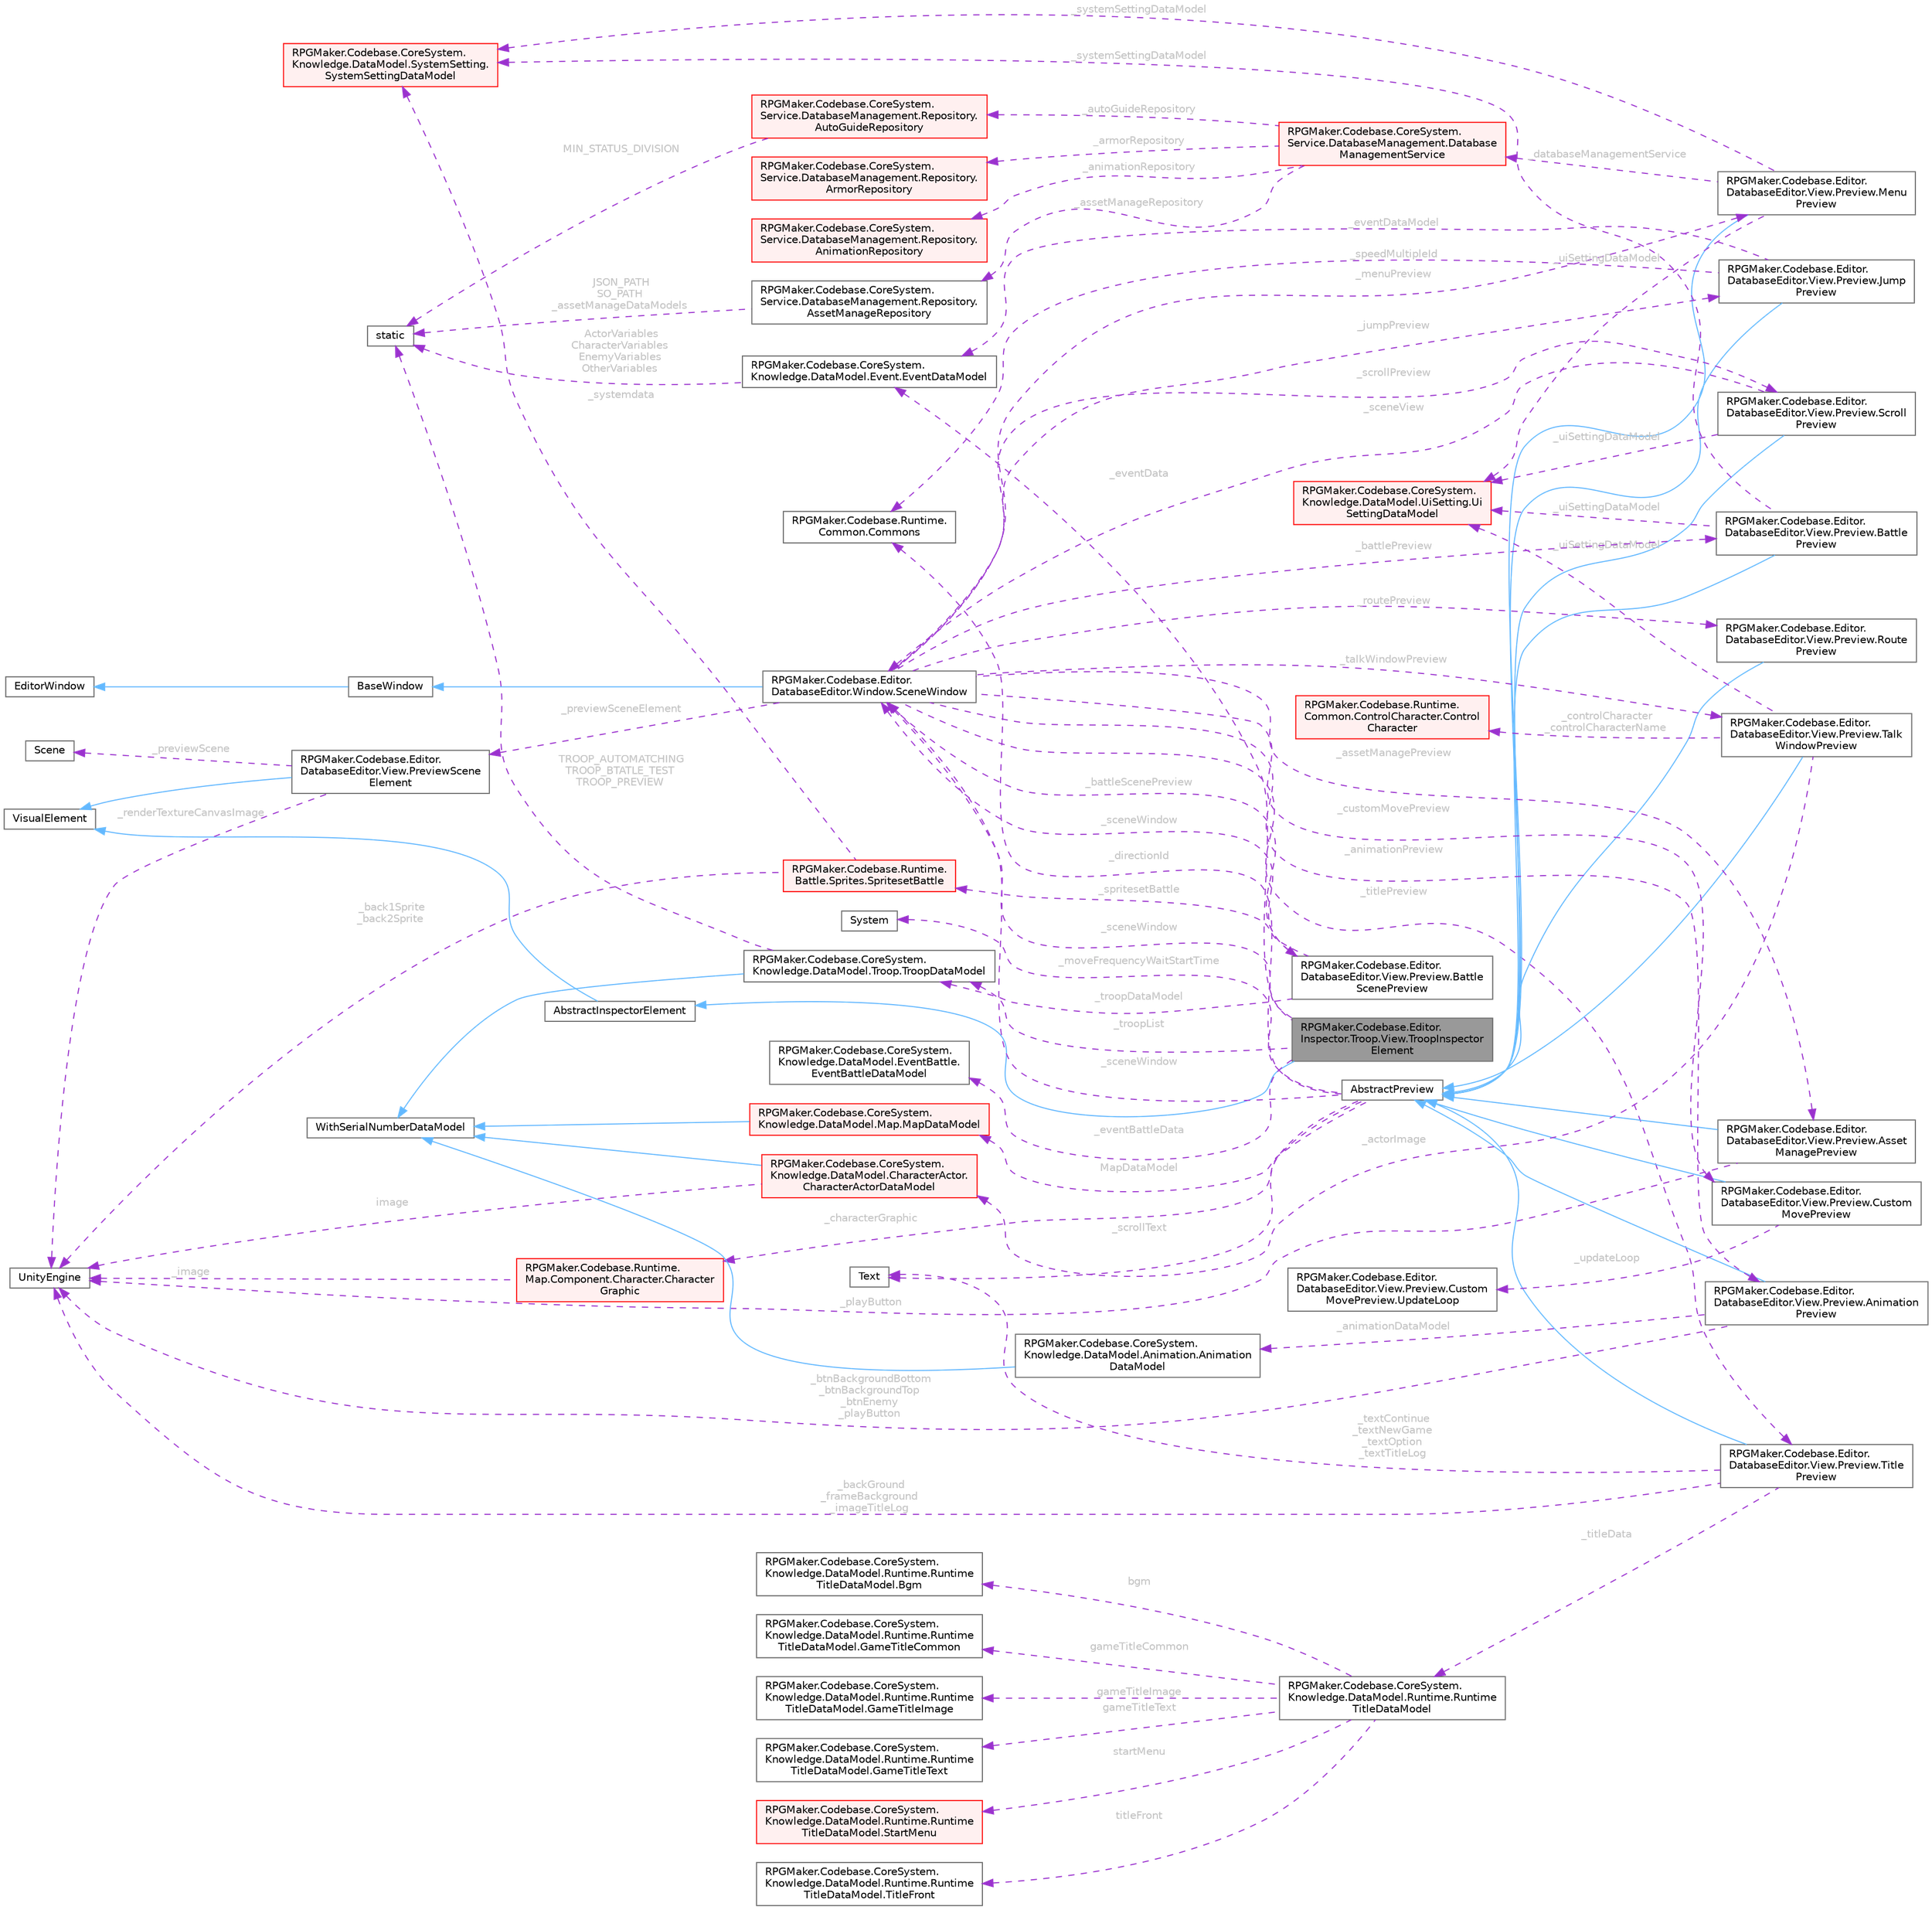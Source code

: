 digraph "RPGMaker.Codebase.Editor.Inspector.Troop.View.TroopInspectorElement"
{
 // LATEX_PDF_SIZE
  bgcolor="transparent";
  edge [fontname=Helvetica,fontsize=10,labelfontname=Helvetica,labelfontsize=10];
  node [fontname=Helvetica,fontsize=10,shape=box,height=0.2,width=0.4];
  rankdir="LR";
  Node1 [id="Node000001",label="RPGMaker.Codebase.Editor.\lInspector.Troop.View.TroopInspector\lElement",height=0.2,width=0.4,color="gray40", fillcolor="grey60", style="filled", fontcolor="black",tooltip="部隊インスペクター要素"];
  Node2 -> Node1 [id="edge1_Node000001_Node000002",dir="back",color="steelblue1",style="solid",tooltip=" "];
  Node2 [id="Node000002",label="AbstractInspectorElement",height=0.2,width=0.4,color="gray40", fillcolor="white", style="filled",URL="$d5/d42/class_r_p_g_maker_1_1_codebase_1_1_editor_1_1_inspector_1_1_abstract_inspector_element.html",tooltip="抽象インスペクター要素"];
  Node3 -> Node2 [id="edge2_Node000002_Node000003",dir="back",color="steelblue1",style="solid",tooltip=" "];
  Node3 [id="Node000003",label="VisualElement",height=0.2,width=0.4,color="gray40", fillcolor="white", style="filled",tooltip=" "];
  Node4 -> Node1 [id="edge3_Node000001_Node000004",dir="back",color="darkorchid3",style="dashed",tooltip=" ",label=" _eventBattleData",fontcolor="grey" ];
  Node4 [id="Node000004",label="RPGMaker.Codebase.CoreSystem.\lKnowledge.DataModel.EventBattle.\lEventBattleDataModel",height=0.2,width=0.4,color="gray40", fillcolor="white", style="filled",URL="$d0/d2c/class_r_p_g_maker_1_1_codebase_1_1_core_system_1_1_knowledge_1_1_data_model_1_1_event_battle_1_1_event_battle_data_model.html",tooltip="😁 イベント戦闘データ・モデル"];
  Node5 -> Node1 [id="edge4_Node000001_Node000005",dir="back",color="darkorchid3",style="dashed",tooltip=" ",label=" _eventData",fontcolor="grey" ];
  Node5 [id="Node000005",label="RPGMaker.Codebase.CoreSystem.\lKnowledge.DataModel.Event.EventDataModel",height=0.2,width=0.4,color="gray40", fillcolor="white", style="filled",URL="$d3/d9a/class_r_p_g_maker_1_1_codebase_1_1_core_system_1_1_knowledge_1_1_data_model_1_1_event_1_1_event_data_model.html",tooltip="😁 イベント・データ・モデル"];
  Node6 -> Node5 [id="edge5_Node000005_Node000006",dir="back",color="darkorchid3",style="dashed",tooltip=" ",label=" ActorVariables\nCharacterVariables\nEnemyVariables\nOtherVariables",fontcolor="grey" ];
  Node6 [id="Node000006",label="static",height=0.2,width=0.4,color="gray40", fillcolor="white", style="filled",tooltip=" "];
  Node7 -> Node1 [id="edge6_Node000001_Node000007",dir="back",color="darkorchid3",style="dashed",tooltip=" ",label=" _sceneWindow",fontcolor="grey" ];
  Node7 [id="Node000007",label="RPGMaker.Codebase.Editor.\lDatabaseEditor.Window.SceneWindow",height=0.2,width=0.4,color="gray40", fillcolor="white", style="filled",URL="$de/d38/class_r_p_g_maker_1_1_codebase_1_1_editor_1_1_database_editor_1_1_window_1_1_scene_window.html",tooltip="データベースエディター用シーンウィンドウ."];
  Node8 -> Node7 [id="edge7_Node000007_Node000008",dir="back",color="steelblue1",style="solid",tooltip=" "];
  Node8 [id="Node000008",label="BaseWindow",height=0.2,width=0.4,color="gray40", fillcolor="white", style="filled",URL="$de/d8f/class_r_p_g_maker_1_1_codebase_1_1_editor_1_1_common_1_1_base_window.html",tooltip="😁 メニュー、ヒエラルキー、シーン、インスペクターウィンドウの基底抽象クラス."];
  Node9 -> Node8 [id="edge8_Node000008_Node000009",dir="back",color="steelblue1",style="solid",tooltip=" "];
  Node9 [id="Node000009",label="EditorWindow",height=0.2,width=0.4,color="gray40", fillcolor="white", style="filled",tooltip=" "];
  Node10 -> Node7 [id="edge9_Node000007_Node000010",dir="back",color="darkorchid3",style="dashed",tooltip=" ",label=" _titlePreview",fontcolor="grey" ];
  Node10 [id="Node000010",label="RPGMaker.Codebase.Editor.\lDatabaseEditor.View.Preview.Title\lPreview",height=0.2,width=0.4,color="gray40", fillcolor="white", style="filled",URL="$df/d87/class_r_p_g_maker_1_1_codebase_1_1_editor_1_1_database_editor_1_1_view_1_1_preview_1_1_title_preview.html",tooltip="タイトル用のプレビュー"];
  Node11 -> Node10 [id="edge10_Node000010_Node000011",dir="back",color="steelblue1",style="solid",tooltip=" "];
  Node11 [id="Node000011",label="AbstractPreview",height=0.2,width=0.4,color="gray40", fillcolor="white", style="filled",URL="$d3/dfd/class_r_p_g_maker_1_1_codebase_1_1_editor_1_1_database_editor_1_1_view_1_1_preview_1_1_abstract_preview.html",tooltip="抽象プレビュー"];
  Node12 -> Node11 [id="edge11_Node000011_Node000012",dir="back",color="darkorchid3",style="dashed",tooltip=" ",label=" _characterGraphic",fontcolor="grey" ];
  Node12 [id="Node000012",label="RPGMaker.Codebase.Runtime.\lMap.Component.Character.Character\lGraphic",height=0.2,width=0.4,color="red", fillcolor="#FFF0F0", style="filled",URL="$da/d44/class_r_p_g_maker_1_1_codebase_1_1_runtime_1_1_map_1_1_component_1_1_character_1_1_character_graphic.html",tooltip="キャラクター・グラフィック"];
  Node15 -> Node12 [id="edge12_Node000012_Node000015",dir="back",color="darkorchid3",style="dashed",tooltip=" ",label=" _image",fontcolor="grey" ];
  Node15 [id="Node000015",label="UnityEngine",height=0.2,width=0.4,color="gray40", fillcolor="white", style="filled",tooltip=" "];
  Node7 -> Node11 [id="edge13_Node000011_Node000007",dir="back",color="darkorchid3",style="dashed",tooltip=" ",label=" _sceneWindow",fontcolor="grey" ];
  Node16 -> Node11 [id="edge14_Node000011_Node000016",dir="back",color="darkorchid3",style="dashed",tooltip=" ",label=" _scrollText",fontcolor="grey" ];
  Node16 [id="Node000016",label="Text",height=0.2,width=0.4,color="gray40", fillcolor="white", style="filled",tooltip=" "];
  Node17 -> Node11 [id="edge15_Node000011_Node000017",dir="back",color="darkorchid3",style="dashed",tooltip=" ",label=" _directionId",fontcolor="grey" ];
  Node17 [id="Node000017",label="RPGMaker.Codebase.Runtime.\lCommon.Commons",height=0.2,width=0.4,color="gray40", fillcolor="white", style="filled",URL="$d8/d0e/class_r_p_g_maker_1_1_codebase_1_1_runtime_1_1_common_1_1_commons.html",tooltip="Runtime, Editorのプレビュー, EditorのUIで共用するもの。"];
  Node18 -> Node11 [id="edge16_Node000011_Node000018",dir="back",color="darkorchid3",style="dashed",tooltip=" ",label=" _moveFrequencyWaitStartTime",fontcolor="grey" ];
  Node18 [id="Node000018",label="System",height=0.2,width=0.4,color="gray40", fillcolor="white", style="filled",tooltip=" "];
  Node19 -> Node11 [id="edge17_Node000011_Node000019",dir="back",color="darkorchid3",style="dashed",tooltip=" ",label=" MapDataModel",fontcolor="grey" ];
  Node19 [id="Node000019",label="RPGMaker.Codebase.CoreSystem.\lKnowledge.DataModel.Map.MapDataModel",height=0.2,width=0.4,color="red", fillcolor="#FFF0F0", style="filled",URL="$d8/d51/class_r_p_g_maker_1_1_codebase_1_1_core_system_1_1_knowledge_1_1_data_model_1_1_map_1_1_map_data_model.html",tooltip="😁 マップ・データ・モデル"];
  Node20 -> Node19 [id="edge18_Node000019_Node000020",dir="back",color="steelblue1",style="solid",tooltip=" "];
  Node20 [id="Node000020",label="WithSerialNumberDataModel",height=0.2,width=0.4,color="gray40", fillcolor="white", style="filled",tooltip=" "];
  Node15 -> Node10 [id="edge19_Node000010_Node000015",dir="back",color="darkorchid3",style="dashed",tooltip=" ",label=" _backGround\n_frameBackground\n_imageTitleLog",fontcolor="grey" ];
  Node16 -> Node10 [id="edge20_Node000010_Node000016",dir="back",color="darkorchid3",style="dashed",tooltip=" ",label=" _textContinue\n_textNewGame\n_textOption\n_textTitleLog",fontcolor="grey" ];
  Node25 -> Node10 [id="edge21_Node000010_Node000025",dir="back",color="darkorchid3",style="dashed",tooltip=" ",label=" _titleData",fontcolor="grey" ];
  Node25 [id="Node000025",label="RPGMaker.Codebase.CoreSystem.\lKnowledge.DataModel.Runtime.Runtime\lTitleDataModel",height=0.2,width=0.4,color="gray40", fillcolor="white", style="filled",URL="$d7/da2/class_r_p_g_maker_1_1_codebase_1_1_core_system_1_1_knowledge_1_1_data_model_1_1_runtime_1_1_runtime_title_data_model.html",tooltip="😁 実行時タイトル・データ・モデル"];
  Node26 -> Node25 [id="edge22_Node000025_Node000026",dir="back",color="darkorchid3",style="dashed",tooltip=" ",label=" bgm",fontcolor="grey" ];
  Node26 [id="Node000026",label="RPGMaker.Codebase.CoreSystem.\lKnowledge.DataModel.Runtime.Runtime\lTitleDataModel.Bgm",height=0.2,width=0.4,color="gray40", fillcolor="white", style="filled",URL="$d7/d29/class_r_p_g_maker_1_1_codebase_1_1_core_system_1_1_knowledge_1_1_data_model_1_1_runtime_1_1_runtime_title_data_model_1_1_bgm.html",tooltip="😁 背景音楽"];
  Node27 -> Node25 [id="edge23_Node000025_Node000027",dir="back",color="darkorchid3",style="dashed",tooltip=" ",label=" gameTitleCommon",fontcolor="grey" ];
  Node27 [id="Node000027",label="RPGMaker.Codebase.CoreSystem.\lKnowledge.DataModel.Runtime.Runtime\lTitleDataModel.GameTitleCommon",height=0.2,width=0.4,color="gray40", fillcolor="white", style="filled",URL="$d7/d9f/class_r_p_g_maker_1_1_codebase_1_1_core_system_1_1_knowledge_1_1_data_model_1_1_runtime_1_1_runtb074bf3068689fc7f970101bf5a7539e.html",tooltip="😁 ゲーム・タイトル共通"];
  Node28 -> Node25 [id="edge24_Node000025_Node000028",dir="back",color="darkorchid3",style="dashed",tooltip=" ",label=" gameTitleImage",fontcolor="grey" ];
  Node28 [id="Node000028",label="RPGMaker.Codebase.CoreSystem.\lKnowledge.DataModel.Runtime.Runtime\lTitleDataModel.GameTitleImage",height=0.2,width=0.4,color="gray40", fillcolor="white", style="filled",URL="$d1/d05/class_r_p_g_maker_1_1_codebase_1_1_core_system_1_1_knowledge_1_1_data_model_1_1_runtime_1_1_runt63450857d5c1b059f2effacc4ba76fdb.html",tooltip="😁 ゲーム・タイトル画像"];
  Node29 -> Node25 [id="edge25_Node000025_Node000029",dir="back",color="darkorchid3",style="dashed",tooltip=" ",label=" gameTitleText",fontcolor="grey" ];
  Node29 [id="Node000029",label="RPGMaker.Codebase.CoreSystem.\lKnowledge.DataModel.Runtime.Runtime\lTitleDataModel.GameTitleText",height=0.2,width=0.4,color="gray40", fillcolor="white", style="filled",URL="$d2/d40/class_r_p_g_maker_1_1_codebase_1_1_core_system_1_1_knowledge_1_1_data_model_1_1_runtime_1_1_runt52048978f7dd1138cea3e2eee0d94e25.html",tooltip="😁 ゲーム・タイトル・テキスト"];
  Node30 -> Node25 [id="edge26_Node000025_Node000030",dir="back",color="darkorchid3",style="dashed",tooltip=" ",label=" startMenu",fontcolor="grey" ];
  Node30 [id="Node000030",label="RPGMaker.Codebase.CoreSystem.\lKnowledge.DataModel.Runtime.Runtime\lTitleDataModel.StartMenu",height=0.2,width=0.4,color="red", fillcolor="#FFF0F0", style="filled",URL="$d0/dde/class_r_p_g_maker_1_1_codebase_1_1_core_system_1_1_knowledge_1_1_data_model_1_1_runtime_1_1_runtcb56bd03a66e05d0237cc4ee69d0efb6.html",tooltip="😁 開始メニュー"];
  Node36 -> Node25 [id="edge27_Node000025_Node000036",dir="back",color="darkorchid3",style="dashed",tooltip=" ",label=" titleFront",fontcolor="grey" ];
  Node36 [id="Node000036",label="RPGMaker.Codebase.CoreSystem.\lKnowledge.DataModel.Runtime.Runtime\lTitleDataModel.TitleFront",height=0.2,width=0.4,color="gray40", fillcolor="white", style="filled",URL="$dd/da3/class_r_p_g_maker_1_1_codebase_1_1_core_system_1_1_knowledge_1_1_data_model_1_1_runtime_1_1_runt29723d80f14ecabf4cf2e1546a891e09.html",tooltip="😁 タイトル前面"];
  Node37 -> Node7 [id="edge28_Node000007_Node000037",dir="back",color="darkorchid3",style="dashed",tooltip=" ",label=" _assetManagePreview",fontcolor="grey" ];
  Node37 [id="Node000037",label="RPGMaker.Codebase.Editor.\lDatabaseEditor.View.Preview.Asset\lManagePreview",height=0.2,width=0.4,color="gray40", fillcolor="white", style="filled",URL="$d1/d66/class_r_p_g_maker_1_1_codebase_1_1_editor_1_1_database_editor_1_1_view_1_1_preview_1_1_asset_manage_preview.html",tooltip="資産管理プレビュー"];
  Node11 -> Node37 [id="edge29_Node000037_Node000011",dir="back",color="steelblue1",style="solid",tooltip=" "];
  Node15 -> Node37 [id="edge30_Node000037_Node000015",dir="back",color="darkorchid3",style="dashed",tooltip=" ",label=" _playButton",fontcolor="grey" ];
  Node38 -> Node7 [id="edge31_Node000007_Node000038",dir="back",color="darkorchid3",style="dashed",tooltip=" ",label=" _menuPreview",fontcolor="grey" ];
  Node38 [id="Node000038",label="RPGMaker.Codebase.Editor.\lDatabaseEditor.View.Preview.Menu\lPreview",height=0.2,width=0.4,color="gray40", fillcolor="white", style="filled",URL="$d8/dc3/class_r_p_g_maker_1_1_codebase_1_1_editor_1_1_database_editor_1_1_view_1_1_preview_1_1_menu_preview.html",tooltip="タイトル用のプレビュー"];
  Node11 -> Node38 [id="edge32_Node000038_Node000011",dir="back",color="steelblue1",style="solid",tooltip=" "];
  Node39 -> Node38 [id="edge33_Node000038_Node000039",dir="back",color="darkorchid3",style="dashed",tooltip=" ",label=" _databaseManagementService",fontcolor="grey" ];
  Node39 [id="Node000039",label="RPGMaker.Codebase.CoreSystem.\lService.DatabaseManagement.Database\lManagementService",height=0.2,width=0.4,color="red", fillcolor="#FFF0F0", style="filled",URL="$db/db0/class_r_p_g_maker_1_1_codebase_1_1_core_system_1_1_service_1_1_database_management_1_1_database_management_service.html",tooltip="😁 データベース管理サービス"];
  Node40 -> Node39 [id="edge34_Node000039_Node000040",dir="back",color="darkorchid3",style="dashed",tooltip=" ",label=" _animationRepository",fontcolor="grey" ];
  Node40 [id="Node000040",label="RPGMaker.Codebase.CoreSystem.\lService.DatabaseManagement.Repository.\lAnimationRepository",height=0.2,width=0.4,color="red", fillcolor="#FFF0F0", style="filled",URL="$d5/deb/class_r_p_g_maker_1_1_codebase_1_1_core_system_1_1_service_1_1_database_management_1_1_repository_1_1_animation_repository.html",tooltip="😁 アニメーション置き場"];
  Node42 -> Node39 [id="edge35_Node000039_Node000042",dir="back",color="darkorchid3",style="dashed",tooltip=" ",label=" _armorRepository",fontcolor="grey" ];
  Node42 [id="Node000042",label="RPGMaker.Codebase.CoreSystem.\lService.DatabaseManagement.Repository.\lArmorRepository",height=0.2,width=0.4,color="red", fillcolor="#FFF0F0", style="filled",URL="$d5/d5e/class_r_p_g_maker_1_1_codebase_1_1_core_system_1_1_service_1_1_database_management_1_1_repository_1_1_armor_repository.html",tooltip="😁 防具置き場"];
  Node44 -> Node39 [id="edge36_Node000039_Node000044",dir="back",color="darkorchid3",style="dashed",tooltip=" ",label=" _assetManageRepository",fontcolor="grey" ];
  Node44 [id="Node000044",label="RPGMaker.Codebase.CoreSystem.\lService.DatabaseManagement.Repository.\lAssetManageRepository",height=0.2,width=0.4,color="gray40", fillcolor="white", style="filled",URL="$d7/db3/class_r_p_g_maker_1_1_codebase_1_1_core_system_1_1_service_1_1_database_management_1_1_repository_1_1_asset_manage_repository.html",tooltip="😁 資産管理置き場"];
  Node6 -> Node44 [id="edge37_Node000044_Node000006",dir="back",color="darkorchid3",style="dashed",tooltip=" ",label=" JSON_PATH\nSO_PATH\n_assetManageDataModels",fontcolor="grey" ];
  Node45 -> Node39 [id="edge38_Node000039_Node000045",dir="back",color="darkorchid3",style="dashed",tooltip=" ",label=" _autoGuideRepository",fontcolor="grey" ];
  Node45 [id="Node000045",label="RPGMaker.Codebase.CoreSystem.\lService.DatabaseManagement.Repository.\lAutoGuideRepository",height=0.2,width=0.4,color="red", fillcolor="#FFF0F0", style="filled",URL="$dc/d23/class_r_p_g_maker_1_1_codebase_1_1_core_system_1_1_service_1_1_database_management_1_1_repository_1_1_auto_guide_repository.html",tooltip="😁 自動ガイド置き場"];
  Node6 -> Node45 [id="edge39_Node000045_Node000006",dir="back",color="darkorchid3",style="dashed",tooltip=" ",label=" MIN_STATUS_DIVISION",fontcolor="grey" ];
  Node74 -> Node38 [id="edge40_Node000038_Node000074",dir="back",color="darkorchid3",style="dashed",tooltip=" ",label=" _systemSettingDataModel",fontcolor="grey" ];
  Node74 [id="Node000074",label="RPGMaker.Codebase.CoreSystem.\lKnowledge.DataModel.SystemSetting.\lSystemSettingDataModel",height=0.2,width=0.4,color="red", fillcolor="#FFF0F0", style="filled",URL="$d0/dd2/class_r_p_g_maker_1_1_codebase_1_1_core_system_1_1_knowledge_1_1_data_model_1_1_system_setting_1_1_system_setting_data_model.html",tooltip="😁 システム設定データ・モデル"];
  Node82 -> Node38 [id="edge41_Node000038_Node000082",dir="back",color="darkorchid3",style="dashed",tooltip=" ",label=" _uiSettingDataModel",fontcolor="grey" ];
  Node82 [id="Node000082",label="RPGMaker.Codebase.CoreSystem.\lKnowledge.DataModel.UiSetting.Ui\lSettingDataModel",height=0.2,width=0.4,color="red", fillcolor="#FFF0F0", style="filled",URL="$db/dd5/class_r_p_g_maker_1_1_codebase_1_1_core_system_1_1_knowledge_1_1_data_model_1_1_ui_setting_1_1_ui_setting_data_model.html",tooltip="😁 ユーザー・インターフェース・設定データ・モデル"];
  Node92 -> Node7 [id="edge42_Node000007_Node000092",dir="back",color="darkorchid3",style="dashed",tooltip=" ",label=" _battlePreview",fontcolor="grey" ];
  Node92 [id="Node000092",label="RPGMaker.Codebase.Editor.\lDatabaseEditor.View.Preview.Battle\lPreview",height=0.2,width=0.4,color="gray40", fillcolor="white", style="filled",URL="$d5/dc1/class_r_p_g_maker_1_1_codebase_1_1_editor_1_1_database_editor_1_1_view_1_1_preview_1_1_battle_preview.html",tooltip="ゲーム用のプレビュー"];
  Node11 -> Node92 [id="edge43_Node000092_Node000011",dir="back",color="steelblue1",style="solid",tooltip=" "];
  Node82 -> Node92 [id="edge44_Node000092_Node000082",dir="back",color="darkorchid3",style="dashed",tooltip=" ",label=" _uiSettingDataModel",fontcolor="grey" ];
  Node74 -> Node92 [id="edge45_Node000092_Node000074",dir="back",color="darkorchid3",style="dashed",tooltip=" ",label=" _systemSettingDataModel",fontcolor="grey" ];
  Node93 -> Node7 [id="edge46_Node000007_Node000093",dir="back",color="darkorchid3",style="dashed",tooltip=" ",label=" _battleScenePreview",fontcolor="grey" ];
  Node93 [id="Node000093",label="RPGMaker.Codebase.Editor.\lDatabaseEditor.View.Preview.Battle\lScenePreview",height=0.2,width=0.4,color="gray40", fillcolor="white", style="filled",URL="$d4/dea/class_r_p_g_maker_1_1_codebase_1_1_editor_1_1_database_editor_1_1_view_1_1_preview_1_1_battle_scene_preview.html",tooltip="バトルシーン用のプレビュー"];
  Node94 -> Node93 [id="edge47_Node000093_Node000094",dir="back",color="darkorchid3",style="dashed",tooltip=" ",label=" _spritesetBattle",fontcolor="grey" ];
  Node94 [id="Node000094",label="RPGMaker.Codebase.Runtime.\lBattle.Sprites.SpritesetBattle",height=0.2,width=0.4,color="red", fillcolor="#FFF0F0", style="filled",URL="$de/ddd/class_r_p_g_maker_1_1_codebase_1_1_runtime_1_1_battle_1_1_sprites_1_1_spriteset_battle.html",tooltip="😁 戦闘シーン用のスプライトセット。[背景][アクター][敵キャラ]を含む Unite用に作り替えている"];
  Node15 -> Node94 [id="edge48_Node000094_Node000015",dir="back",color="darkorchid3",style="dashed",tooltip=" ",label=" _back1Sprite\n_back2Sprite",fontcolor="grey" ];
  Node74 -> Node94 [id="edge49_Node000094_Node000074",dir="back",color="darkorchid3",style="dashed",tooltip=" ",label=" _systemdata",fontcolor="grey" ];
  Node127 -> Node93 [id="edge50_Node000093_Node000127",dir="back",color="darkorchid3",style="dashed",tooltip=" ",label=" _troopDataModel",fontcolor="grey" ];
  Node127 [id="Node000127",label="RPGMaker.Codebase.CoreSystem.\lKnowledge.DataModel.Troop.TroopDataModel",height=0.2,width=0.4,color="gray40", fillcolor="white", style="filled",URL="$d6/da9/class_r_p_g_maker_1_1_codebase_1_1_core_system_1_1_knowledge_1_1_data_model_1_1_troop_1_1_troop_data_model.html",tooltip="😁 部隊データ・モデル"];
  Node20 -> Node127 [id="edge51_Node000127_Node000020",dir="back",color="steelblue1",style="solid",tooltip=" "];
  Node6 -> Node127 [id="edge52_Node000127_Node000006",dir="back",color="darkorchid3",style="dashed",tooltip=" ",label=" TROOP_AUTOMATCHING\nTROOP_BTATLE_TEST\nTROOP_PREVIEW",fontcolor="grey" ];
  Node7 -> Node93 [id="edge53_Node000093_Node000007",dir="back",color="darkorchid3",style="dashed",tooltip=" ",label=" _sceneWindow",fontcolor="grey" ];
  Node128 -> Node7 [id="edge54_Node000007_Node000128",dir="back",color="darkorchid3",style="dashed",tooltip=" ",label=" _talkWindowPreview",fontcolor="grey" ];
  Node128 [id="Node000128",label="RPGMaker.Codebase.Editor.\lDatabaseEditor.View.Preview.Talk\lWindowPreview",height=0.2,width=0.4,color="gray40", fillcolor="white", style="filled",URL="$dd/da6/class_r_p_g_maker_1_1_codebase_1_1_editor_1_1_database_editor_1_1_view_1_1_preview_1_1_talk_window_preview.html",tooltip="会話ウィンドウ用のプレビュー"];
  Node11 -> Node128 [id="edge55_Node000128_Node000011",dir="back",color="steelblue1",style="solid",tooltip=" "];
  Node82 -> Node128 [id="edge56_Node000128_Node000082",dir="back",color="darkorchid3",style="dashed",tooltip=" ",label=" _uiSettingDataModel",fontcolor="grey" ];
  Node129 -> Node128 [id="edge57_Node000128_Node000129",dir="back",color="darkorchid3",style="dashed",tooltip=" ",label=" _actorImage",fontcolor="grey" ];
  Node129 [id="Node000129",label="RPGMaker.Codebase.CoreSystem.\lKnowledge.DataModel.CharacterActor.\lCharacterActorDataModel",height=0.2,width=0.4,color="red", fillcolor="#FFF0F0", style="filled",URL="$de/d3a/class_r_p_g_maker_1_1_codebase_1_1_core_system_1_1_knowledge_1_1_data_model_1_1_character_actor_1_1_character_actor_data_model.html",tooltip="😁 キャラクター・アクター・データ・モデル"];
  Node20 -> Node129 [id="edge58_Node000129_Node000020",dir="back",color="steelblue1",style="solid",tooltip=" "];
  Node15 -> Node129 [id="edge59_Node000129_Node000015",dir="back",color="darkorchid3",style="dashed",tooltip=" ",label=" image",fontcolor="grey" ];
  Node131 -> Node128 [id="edge60_Node000128_Node000131",dir="back",color="darkorchid3",style="dashed",tooltip=" ",label=" _controlCharacter\n_controlCharacterName",fontcolor="grey" ];
  Node131 [id="Node000131",label="RPGMaker.Codebase.Runtime.\lCommon.ControlCharacter.Control\lCharacter",height=0.2,width=0.4,color="red", fillcolor="#FFF0F0", style="filled",URL="$d2/dcb/class_r_p_g_maker_1_1_codebase_1_1_runtime_1_1_common_1_1_control_character_1_1_control_character.html",tooltip="制御キャラクター"];
  Node135 -> Node7 [id="edge61_Node000007_Node000135",dir="back",color="darkorchid3",style="dashed",tooltip=" ",label=" _scrollPreview",fontcolor="grey" ];
  Node135 [id="Node000135",label="RPGMaker.Codebase.Editor.\lDatabaseEditor.View.Preview.Scroll\lPreview",height=0.2,width=0.4,color="gray40", fillcolor="white", style="filled",URL="$d3/d80/class_r_p_g_maker_1_1_codebase_1_1_editor_1_1_database_editor_1_1_view_1_1_preview_1_1_scroll_preview.html",tooltip="スクロール・プレビュー"];
  Node11 -> Node135 [id="edge62_Node000135_Node000011",dir="back",color="steelblue1",style="solid",tooltip=" "];
  Node7 -> Node135 [id="edge63_Node000135_Node000007",dir="back",color="darkorchid3",style="dashed",tooltip=" ",label=" _sceneView",fontcolor="grey" ];
  Node82 -> Node135 [id="edge64_Node000135_Node000082",dir="back",color="darkorchid3",style="dashed",tooltip=" ",label=" _uiSettingDataModel",fontcolor="grey" ];
  Node136 -> Node7 [id="edge65_Node000007_Node000136",dir="back",color="darkorchid3",style="dashed",tooltip=" ",label=" _jumpPreview",fontcolor="grey" ];
  Node136 [id="Node000136",label="RPGMaker.Codebase.Editor.\lDatabaseEditor.View.Preview.Jump\lPreview",height=0.2,width=0.4,color="gray40", fillcolor="white", style="filled",URL="$da/d33/class_r_p_g_maker_1_1_codebase_1_1_editor_1_1_database_editor_1_1_view_1_1_preview_1_1_jump_preview.html",tooltip="イベントコマンド『ジャンプ』のプレビュー。"];
  Node11 -> Node136 [id="edge66_Node000136_Node000011",dir="back",color="steelblue1",style="solid",tooltip=" "];
  Node17 -> Node136 [id="edge67_Node000136_Node000017",dir="back",color="darkorchid3",style="dashed",tooltip=" ",label=" _speedMultipleId",fontcolor="grey" ];
  Node5 -> Node136 [id="edge68_Node000136_Node000005",dir="back",color="darkorchid3",style="dashed",tooltip=" ",label=" _eventDataModel",fontcolor="grey" ];
  Node137 -> Node7 [id="edge69_Node000007_Node000137",dir="back",color="darkorchid3",style="dashed",tooltip=" ",label=" _routePreview",fontcolor="grey" ];
  Node137 [id="Node000137",label="RPGMaker.Codebase.Editor.\lDatabaseEditor.View.Preview.Route\lPreview",height=0.2,width=0.4,color="gray40", fillcolor="white", style="filled",URL="$d1/d5c/class_r_p_g_maker_1_1_codebase_1_1_editor_1_1_database_editor_1_1_view_1_1_preview_1_1_route_preview.html",tooltip="経路プレビュー"];
  Node11 -> Node137 [id="edge70_Node000137_Node000011",dir="back",color="steelblue1",style="solid",tooltip=" "];
  Node138 -> Node7 [id="edge71_Node000007_Node000138",dir="back",color="darkorchid3",style="dashed",tooltip=" ",label=" _animationPreview",fontcolor="grey" ];
  Node138 [id="Node000138",label="RPGMaker.Codebase.Editor.\lDatabaseEditor.View.Preview.Animation\lPreview",height=0.2,width=0.4,color="gray40", fillcolor="white", style="filled",URL="$d3/dc8/class_r_p_g_maker_1_1_codebase_1_1_editor_1_1_database_editor_1_1_view_1_1_preview_1_1_animation_preview.html",tooltip="アニメーション・プレビュー"];
  Node11 -> Node138 [id="edge72_Node000138_Node000011",dir="back",color="steelblue1",style="solid",tooltip=" "];
  Node15 -> Node138 [id="edge73_Node000138_Node000015",dir="back",color="darkorchid3",style="dashed",tooltip=" ",label=" _btnBackgroundBottom\n_btnBackgroundTop\n_btnEnemy\n_playButton",fontcolor="grey" ];
  Node139 -> Node138 [id="edge74_Node000138_Node000139",dir="back",color="darkorchid3",style="dashed",tooltip=" ",label=" _animationDataModel",fontcolor="grey" ];
  Node139 [id="Node000139",label="RPGMaker.Codebase.CoreSystem.\lKnowledge.DataModel.Animation.Animation\lDataModel",height=0.2,width=0.4,color="gray40", fillcolor="white", style="filled",URL="$db/dab/class_r_p_g_maker_1_1_codebase_1_1_core_system_1_1_knowledge_1_1_data_model_1_1_animation_1_1_animation_data_model.html",tooltip="😁 アニメーション・データ・モデル"];
  Node20 -> Node139 [id="edge75_Node000139_Node000020",dir="back",color="steelblue1",style="solid",tooltip=" "];
  Node140 -> Node7 [id="edge76_Node000007_Node000140",dir="back",color="darkorchid3",style="dashed",tooltip=" ",label=" _customMovePreview",fontcolor="grey" ];
  Node140 [id="Node000140",label="RPGMaker.Codebase.Editor.\lDatabaseEditor.View.Preview.Custom\lMovePreview",height=0.2,width=0.4,color="gray40", fillcolor="white", style="filled",URL="$d3/dc0/class_r_p_g_maker_1_1_codebase_1_1_editor_1_1_database_editor_1_1_view_1_1_preview_1_1_custom_move_preview.html",tooltip="カスタム移動プレビュー"];
  Node11 -> Node140 [id="edge77_Node000140_Node000011",dir="back",color="steelblue1",style="solid",tooltip=" "];
  Node141 -> Node140 [id="edge78_Node000140_Node000141",dir="back",color="darkorchid3",style="dashed",tooltip=" ",label=" _updateLoop",fontcolor="grey" ];
  Node141 [id="Node000141",label="RPGMaker.Codebase.Editor.\lDatabaseEditor.View.Preview.Custom\lMovePreview.UpdateLoop",height=0.2,width=0.4,color="gray40", fillcolor="white", style="filled",URL="$db/df0/class_r_p_g_maker_1_1_codebase_1_1_editor_1_1_database_editor_1_1_view_1_1_preview_1_1_custom_move_preview_1_1_update_loop.html",tooltip="更新ループ"];
  Node142 -> Node7 [id="edge79_Node000007_Node000142",dir="back",color="darkorchid3",style="dashed",tooltip=" ",label=" _previewSceneElement",fontcolor="grey" ];
  Node142 [id="Node000142",label="RPGMaker.Codebase.Editor.\lDatabaseEditor.View.PreviewScene\lElement",height=0.2,width=0.4,color="gray40", fillcolor="white", style="filled",URL="$d1/d39/class_r_p_g_maker_1_1_codebase_1_1_editor_1_1_database_editor_1_1_view_1_1_preview_scene_element.html",tooltip="プレビューシーンを持ったVisualElement。"];
  Node3 -> Node142 [id="edge80_Node000142_Node000003",dir="back",color="steelblue1",style="solid",tooltip=" "];
  Node143 -> Node142 [id="edge81_Node000142_Node000143",dir="back",color="darkorchid3",style="dashed",tooltip=" ",label=" _previewScene",fontcolor="grey" ];
  Node143 [id="Node000143",label="Scene",height=0.2,width=0.4,color="gray40", fillcolor="white", style="filled",tooltip=" "];
  Node15 -> Node142 [id="edge82_Node000142_Node000015",dir="back",color="darkorchid3",style="dashed",tooltip=" ",label=" _renderTextureCanvasImage",fontcolor="grey" ];
  Node127 -> Node1 [id="edge83_Node000001_Node000127",dir="back",color="darkorchid3",style="dashed",tooltip=" ",label=" _troopList",fontcolor="grey" ];
}
